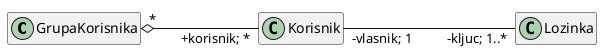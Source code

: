 /'
Pravo pristupa preko asocijacije
ograničava vidljivost (visibility)
objekata klasa u asocijaciji za spoljašnji svet.

Označava se sa + , #,-, ~ ispred imena uloge odgovarajuće strane relacije
    
    + znači da objektima sa te strane mogu da pristupaju svi objekti 
preko objekta sa druge strane

    - znači da objektima klase sa te strane
 mogu da pristupaju samo objekti klase sa druge strane
    
    # znači da iobjekti klasa izvedenih iz klase
 sa drugog kraja asocijacije imaju pristup

    ~ znači da i objekti klasa iz istog paketa
 kao klasa sa drugog kraja asocijacije imaju pristup


 Podrazumevan je javni vizibilitet uloge u asocijaciji.
 '/

@startuml pravo pristupa preko asocijacije

hide members 

GrupaKorisnika "*" o-r- "+korisnik; *" Korisnik : \t\t\t
Korisnik "-vlasnik; 1" -r- "-kljuc; 1..*" Lozinka : \t\t\t\t\t

@enduml 